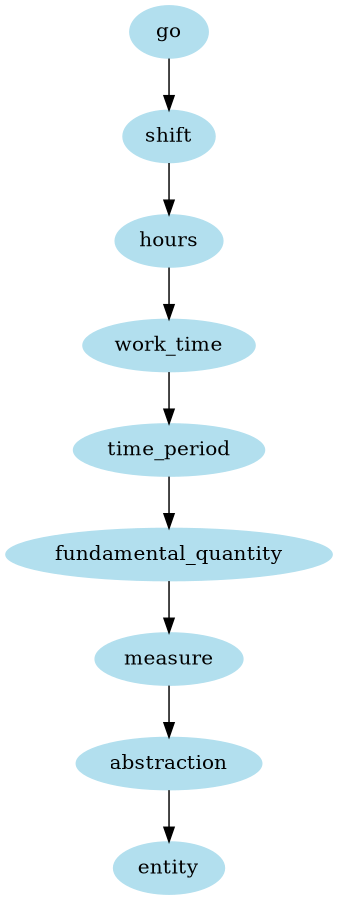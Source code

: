 digraph unix {
	node [color=lightblue2 style=filled]
	size="6,6"
	go -> shift
	shift -> hours
	hours -> work_time
	work_time -> time_period
	time_period -> fundamental_quantity
	fundamental_quantity -> measure
	measure -> abstraction
	abstraction -> entity
}
